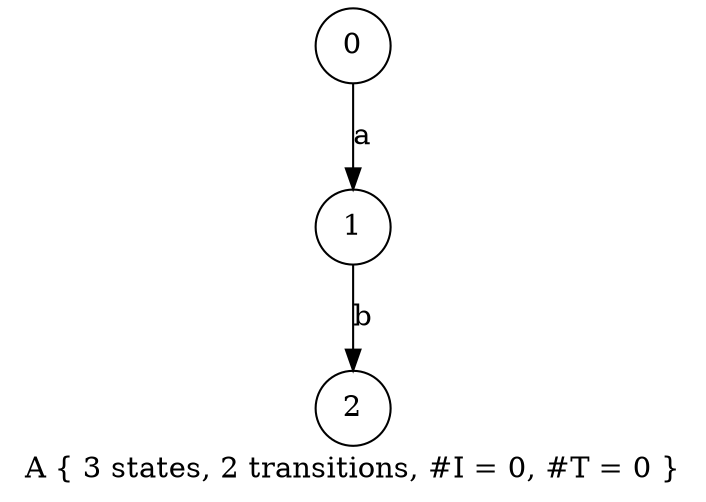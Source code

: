 digraph vcsn {
label="A { 3 states, 2 transitions, #I = 0, #T = 0 }";
node [shape=circle];
"A0" [label="0"];
"A1" [label="1"];
"A2" [label="2"];
"A0" -> "A1" [label="a"];
"A1" -> "A2" [label="b"];
}
